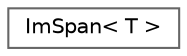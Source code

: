 digraph "Gráfico de jerarquía de clases"
{
 // LATEX_PDF_SIZE
  bgcolor="transparent";
  edge [fontname=Helvetica,fontsize=10,labelfontname=Helvetica,labelfontsize=10];
  node [fontname=Helvetica,fontsize=10,shape=box,height=0.2,width=0.4];
  rankdir="LR";
  Node0 [id="Node000000",label="ImSpan\< T \>",height=0.2,width=0.4,color="grey40", fillcolor="white", style="filled",URL="$struct_im_span.html",tooltip=" "];
}
